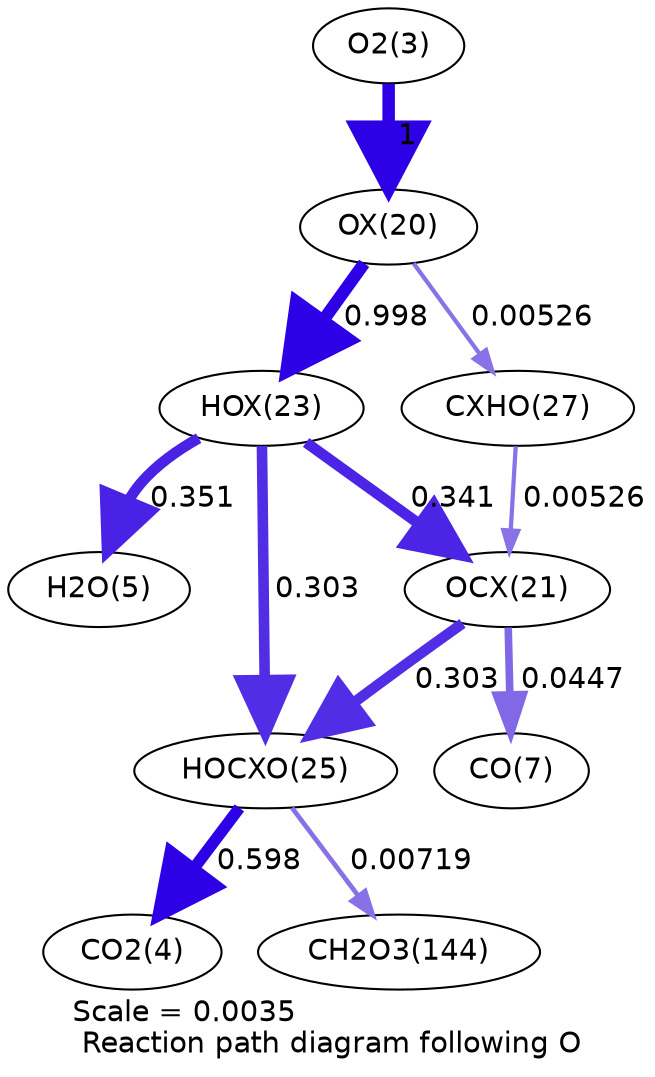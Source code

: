 digraph reaction_paths {
center=1;
s5 -> s24[fontname="Helvetica", penwidth=6, arrowsize=3, color="0.7, 1.5, 0.9"
, label=" 1"];
s24 -> s27[fontname="Helvetica", penwidth=6, arrowsize=3, color="0.7, 1.5, 0.9"
, label=" 0.998"];
s24 -> s31[fontname="Helvetica", penwidth=2.04, arrowsize=1.02, color="0.7, 0.505, 0.9"
, label=" 0.00526"];
s27 -> s7[fontname="Helvetica", penwidth=5.21, arrowsize=2.61, color="0.7, 0.851, 0.9"
, label=" 0.351"];
s27 -> s25[fontname="Helvetica", penwidth=5.19, arrowsize=2.59, color="0.7, 0.841, 0.9"
, label=" 0.341"];
s27 -> s29[fontname="Helvetica", penwidth=5.1, arrowsize=2.55, color="0.7, 0.803, 0.9"
, label=" 0.303"];
s25 -> s9[fontname="Helvetica", penwidth=3.65, arrowsize=1.83, color="0.7, 0.545, 0.9"
, label=" 0.0447"];
s25 -> s29[fontname="Helvetica", penwidth=5.1, arrowsize=2.55, color="0.7, 0.803, 0.9"
, label=" 0.303"];
s31 -> s25[fontname="Helvetica", penwidth=2.04, arrowsize=1.02, color="0.7, 0.505, 0.9"
, label=" 0.00526"];
s29 -> s6[fontname="Helvetica", penwidth=5.61, arrowsize=2.81, color="0.7, 1.1, 0.9"
, label=" 0.598"];
s29 -> s21[fontname="Helvetica", penwidth=2.27, arrowsize=1.14, color="0.7, 0.507, 0.9"
, label=" 0.00719"];
s5 [ fontname="Helvetica", label="O2(3)"];
s6 [ fontname="Helvetica", label="CO2(4)"];
s7 [ fontname="Helvetica", label="H2O(5)"];
s9 [ fontname="Helvetica", label="CO(7)"];
s21 [ fontname="Helvetica", label="CH2O3(144)"];
s24 [ fontname="Helvetica", label="OX(20)"];
s25 [ fontname="Helvetica", label="OCX(21)"];
s27 [ fontname="Helvetica", label="HOX(23)"];
s29 [ fontname="Helvetica", label="HOCXO(25)"];
s31 [ fontname="Helvetica", label="CXHO(27)"];
 label = "Scale = 0.0035\l Reaction path diagram following O";
 fontname = "Helvetica";
}

